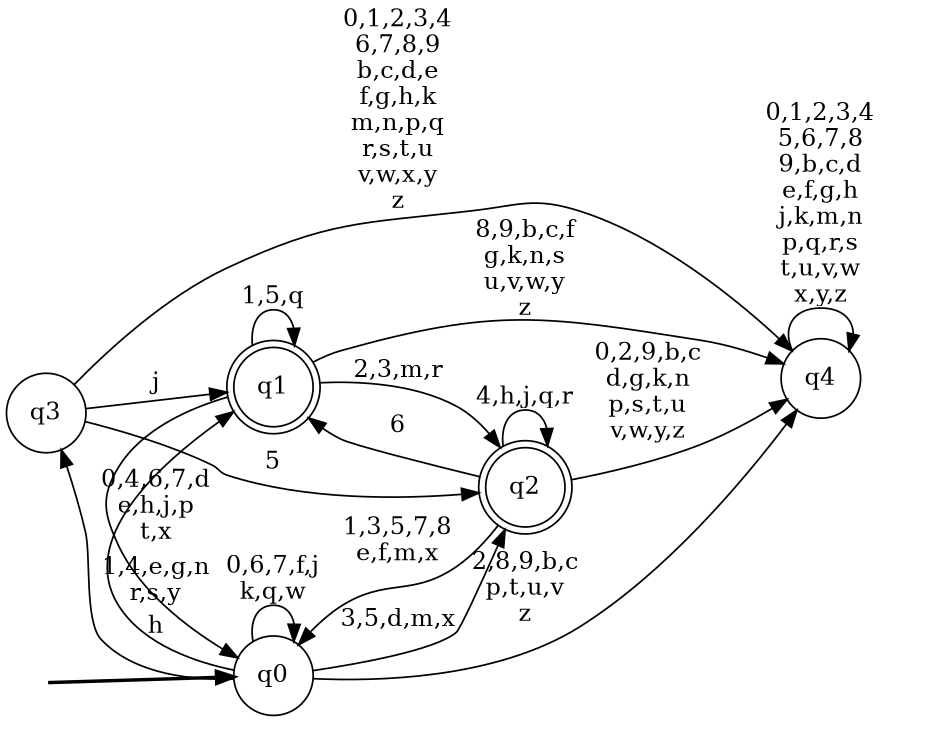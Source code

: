 digraph BlueStarA {
__start0 [style = invis, shape = none, label = "", width = 0, height = 0];

rankdir=LR;
size="8,5";

s0 [style="filled", color="black", fillcolor="white" shape="circle", label="q0"];
s1 [style="rounded,filled", color="black", fillcolor="white" shape="doublecircle", label="q1"];
s2 [style="rounded,filled", color="black", fillcolor="white" shape="doublecircle", label="q2"];
s3 [style="filled", color="black", fillcolor="white" shape="circle", label="q3"];
s4 [style="filled", color="black", fillcolor="white" shape="circle", label="q4"];
subgraph cluster_main { 
	graph [pad=".75", ranksep="0.15", nodesep="0.15"];
	 style=invis; 
	__start0 -> s0 [penwidth=2];
}
s0 -> s0 [label="0,6,7,f,j\nk,q,w"];
s0 -> s1 [label="1,4,e,g,n\nr,s,y"];
s0 -> s2 [label="3,5,d,m,x"];
s0 -> s3 [label="h"];
s0 -> s4 [label="2,8,9,b,c\np,t,u,v\nz"];
s1 -> s0 [label="0,4,6,7,d\ne,h,j,p\nt,x"];
s1 -> s1 [label="1,5,q"];
s1 -> s2 [label="2,3,m,r"];
s1 -> s4 [label="8,9,b,c,f\ng,k,n,s\nu,v,w,y\nz"];
s2 -> s0 [label="1,3,5,7,8\ne,f,m,x"];
s2 -> s1 [label="6"];
s2 -> s2 [label="4,h,j,q,r"];
s2 -> s4 [label="0,2,9,b,c\nd,g,k,n\np,s,t,u\nv,w,y,z"];
s3 -> s1 [label="j"];
s3 -> s2 [label="5"];
s3 -> s4 [label="0,1,2,3,4\n6,7,8,9\nb,c,d,e\nf,g,h,k\nm,n,p,q\nr,s,t,u\nv,w,x,y\nz"];
s4 -> s4 [label="0,1,2,3,4\n5,6,7,8\n9,b,c,d\ne,f,g,h\nj,k,m,n\np,q,r,s\nt,u,v,w\nx,y,z"];

}